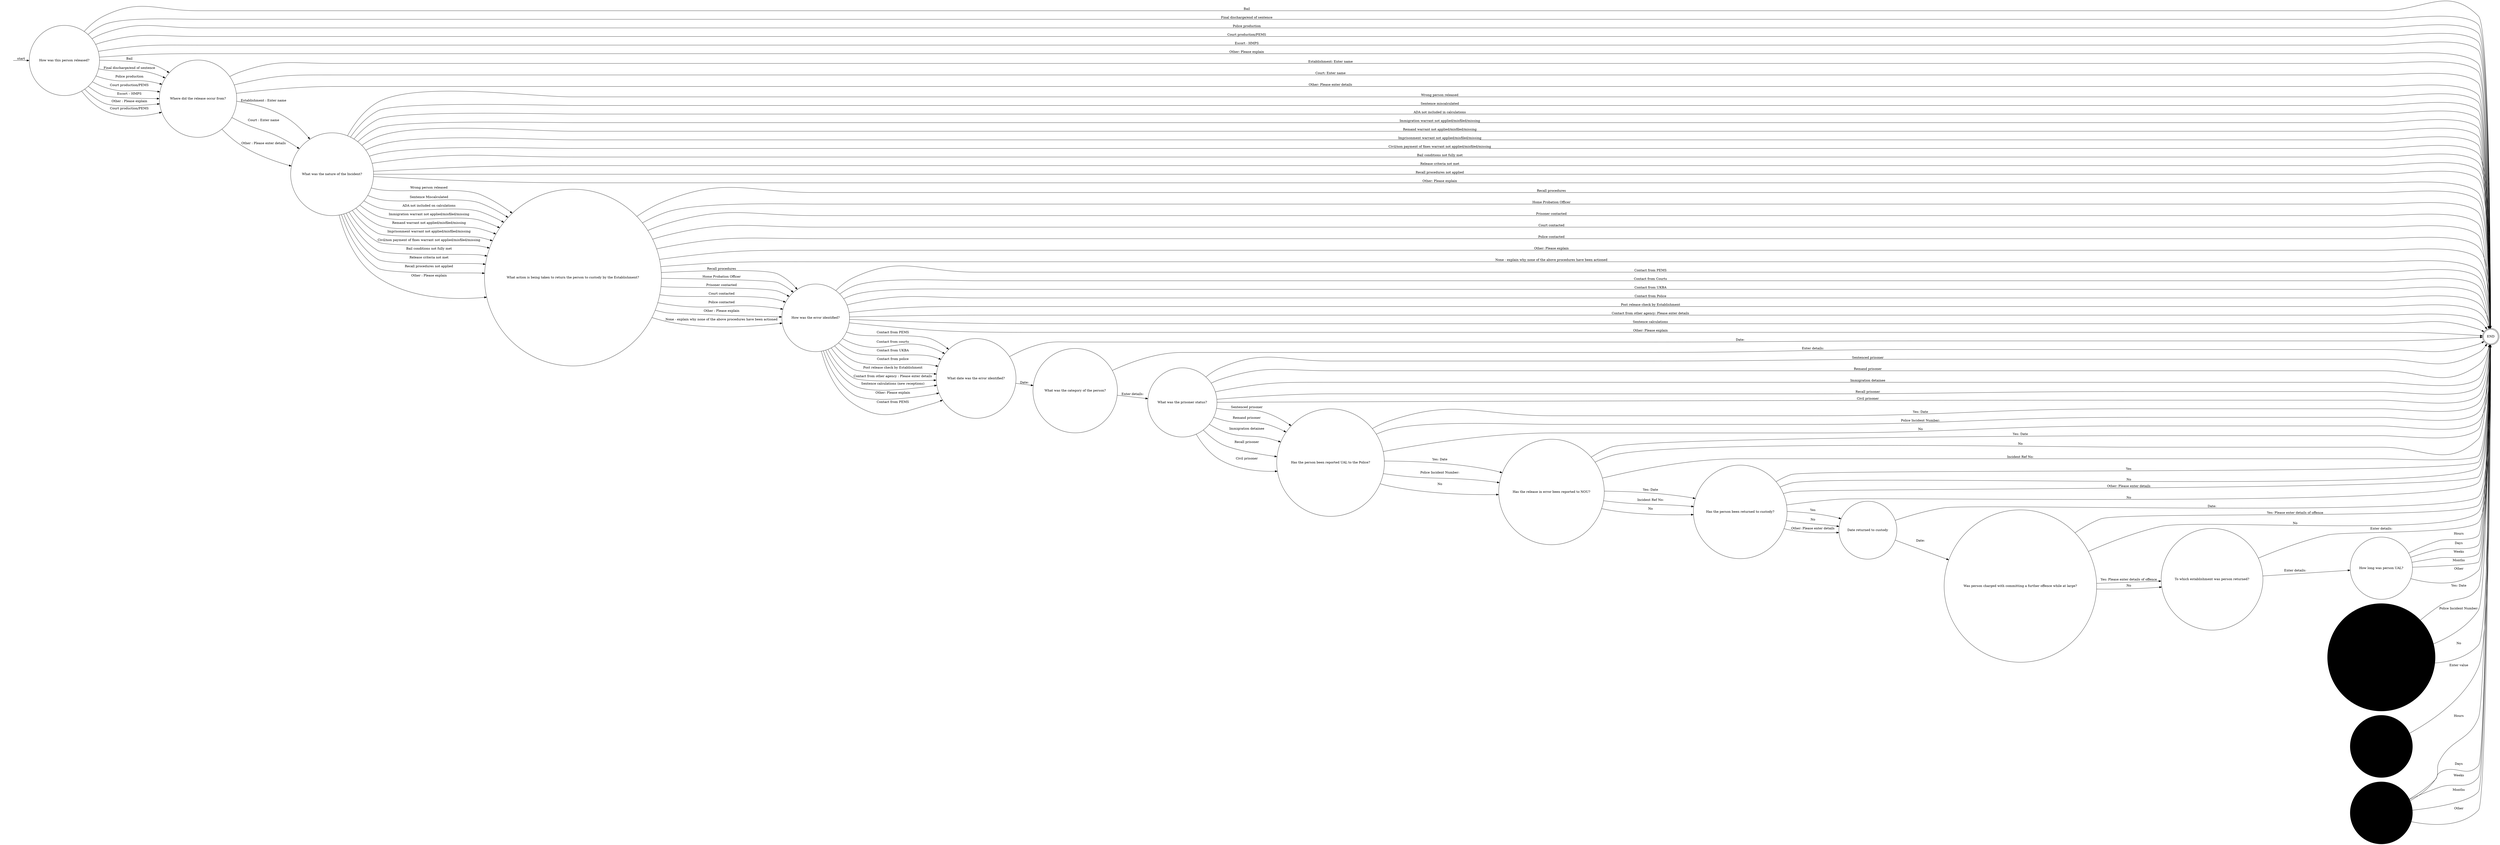 digraph RELEASED_IN_ERROR {  rankdir=LR;
  node [shape = circle];
  START_NODE [label="", shape=none];
  START_NODE -> 45179 [label = "start"];
  END_NODE [label="END", shape="doublecircle"];
  45179 [label = "How was this person released?"];
  45179 -> END_NODE [label = "Bail", style="filled", color="#DDD"];
  45179 -> END_NODE [label = "Final discharge/end of sentence", style="filled", color="#DDD"];
  45179 -> END_NODE [label = "Police production", style="filled", color="#DDD"];
  45179 -> END_NODE [label = "Court production/PEMS", style="filled", color="#DDD"];
  45179 -> END_NODE [label = "Escort - HMPS", style="filled", color="#DDD"];
  45179 -> END_NODE [label = "Other: Please explain", style="filled", color="#DDD"];
  45179 -> 45180 [label = "Bail"];
  45179 -> 45180 [label = "Final discharge/end of sentence"];
  45179 -> 45180 [label = "Police production"];
  45179 -> 45180 [label = "Court production/PEMS", style="filled", color="#DDD"];
  45179 -> 45180 [label = "Escort – HMPS"];
  45179 -> 45180 [label = "Other : Please explain"];
  45179 -> 45180 [label = "Court production/PEMS"];
  45180 [label = "Where did the release occur from?"];
  45180 -> END_NODE [label = "Establishment: Enter name", style="filled", color="#DDD"];
  45180 -> END_NODE [label = "Court: Enter name", style="filled", color="#DDD"];
  45180 -> END_NODE [label = "Other: Please enter details", style="filled", color="#DDD"];
  45180 -> 45181 [label = "Establishment : Enter name"];
  45180 -> 45181 [label = "Court : Enter name"];
  45180 -> 45181 [label = "Other : Please enter details"];
  45181 [label = "What was the nature of the Incident?"];
  45181 -> END_NODE [label = "Wrong person released", style="filled", color="#DDD"];
  45181 -> END_NODE [label = "Sentence miscalculated", style="filled", color="#DDD"];
  45181 -> END_NODE [label = "ADA not included in calculations", style="filled", color="#DDD"];
  45181 -> END_NODE [label = "Immigration warrant not applied/misfiled/missing", style="filled", color="#DDD"];
  45181 -> END_NODE [label = "Remand warrant not applied/misfiled/missing", style="filled", color="#DDD"];
  45181 -> END_NODE [label = "Imprisonment warrant not applied/misfiled/missing", style="filled", color="#DDD"];
  45181 -> END_NODE [label = "Civil/non payment of fines warrant not applied/misfiled/missing", style="filled", color="#DDD"];
  45181 -> END_NODE [label = "Bail conditions not fully met", style="filled", color="#DDD"];
  45181 -> END_NODE [label = "Release criteria not met", style="filled", color="#DDD"];
  45181 -> END_NODE [label = "Recall procedures not applied", style="filled", color="#DDD"];
  45181 -> END_NODE [label = "Other: Please explain", style="filled", color="#DDD"];
  45181 -> 45182 [label = "Wrong person released"];
  45181 -> 45182 [label = "Sentence Miscalculated"];
  45181 -> 45182 [label = "ADA not included on calculations"];
  45181 -> 45182 [label = "Immigration warrant not applied/misfiled/missing"];
  45181 -> 45182 [label = "Remand warrant not applied/misfiled/missing"];
  45181 -> 45182 [label = "Imprisonment warrant not applied/misfiled/missing"];
  45181 -> 45182 [label = "Civil/non payment of fines warrant not applied/misfiled/missing"];
  45181 -> 45182 [label = "Bail conditions not fully met"];
  45181 -> 45182 [label = "Release criteria not met"];
  45181 -> 45182 [label = "Recall procedures not applied"];
  45181 -> 45182 [label = "Other : Please explain"];
  45182 [label = "What action is being taken to return the person to custody by the Establishment?"];
  45182 -> END_NODE [label = "Recall procedures", style="filled", color="#DDD"];
  45182 -> END_NODE [label = "Home Probation Officer", style="filled", color="#DDD"];
  45182 -> END_NODE [label = "Prisoner contacted", style="filled", color="#DDD"];
  45182 -> END_NODE [label = "Court contacted", style="filled", color="#DDD"];
  45182 -> END_NODE [label = "Police contacted", style="filled", color="#DDD"];
  45182 -> END_NODE [label = "Other: Please explain", style="filled", color="#DDD"];
  45182 -> END_NODE [label = "None - explain why none of the above procedures have been actioned", style="filled", color="#DDD"];
  45182 -> 45183 [label = "Recall procedures"];
  45182 -> 45183 [label = "Home Probation Officer"];
  45182 -> 45183 [label = "Prisoner contacted"];
  45182 -> 45183 [label = "Court contacted"];
  45182 -> 45183 [label = "Police contacted"];
  45182 -> 45183 [label = "Other : Please explain"];
  45182 -> 45183 [label = "None - explain why none of the above procedures have been actioned"];
  45183 [label = "How was the error identified?"];
  45183 -> END_NODE [label = "Contact from PEMS", style="filled", color="#DDD"];
  45183 -> END_NODE [label = "Contact from Courts", style="filled", color="#DDD"];
  45183 -> END_NODE [label = "Contact from UKBA", style="filled", color="#DDD"];
  45183 -> END_NODE [label = "Contact from Police", style="filled", color="#DDD"];
  45183 -> END_NODE [label = "Post release check by Establishment", style="filled", color="#DDD"];
  45183 -> END_NODE [label = "Contact from other agency: Please enter details", style="filled", color="#DDD"];
  45183 -> END_NODE [label = "Sentence calculations", style="filled", color="#DDD"];
  45183 -> END_NODE [label = "Other: Please explain", style="filled", color="#DDD"];
  45183 -> 45184 [label = "Contact from PEMS", style="filled", color="#DDD"];
  45183 -> 45184 [label = "Contact from courts"];
  45183 -> 45184 [label = "Contact from UKBA"];
  45183 -> 45184 [label = "Contact from police"];
  45183 -> 45184 [label = "Post release check by Establishment"];
  45183 -> 45184 [label = "Contact from other agency : Please enter details"];
  45183 -> 45184 [label = "Sentence calculations (new receptions)"];
  45183 -> 45184 [label = "Other: Please explain"];
  45183 -> 45184 [label = "Contact from PEMS"];
  45184 [label = "What date was the error identified?"];
  45184 -> END_NODE [label = "Date:", style="filled", color="#DDD"];
  45184 -> 45185 [label = "Date:"];
  45185 [label = "What was the category of the person?"];
  45185 -> END_NODE [label = "Enter details:", style="filled", color="#DDD"];
  45185 -> 45186 [label = "Enter details:"];
  45186 [label = "What was the prisoner status?"];
  45186 -> END_NODE [label = "Sentenced prisoner", style="filled", color="#DDD"];
  45186 -> END_NODE [label = "Remand prisoner", style="filled", color="#DDD"];
  45186 -> END_NODE [label = "Immigration detainee", style="filled", color="#DDD"];
  45186 -> END_NODE [label = "Recall prisoner", style="filled", color="#DDD"];
  45186 -> END_NODE [label = "Civil prisoner", style="filled", color="#DDD"];
  45186 -> 45189 [label = "Sentenced prisoner"];
  45186 -> 45189 [label = "Remand prisoner"];
  45186 -> 45189 [label = "Immigration detainee"];
  45186 -> 45189 [label = "Recall prisoner"];
  45186 -> 45189 [label = "Civil prisoner"];
  45187 [label = "Has the person been reported UAL to the Police?", style="filled", color="#DDD"];
  45187 -> END_NODE [label = "Yes: Date", style="filled", color="#DDD"];
  45187 -> END_NODE [label = "Police Incident Number:", style="filled", color="#DDD"];
  45187 -> END_NODE [label = "No", style="filled", color="#DDD"];
  45188 [label = "Has the release in error been reported to NOU?"];
  45188 -> END_NODE [label = "Yes: Date", style="filled", color="#DDD"];
  45188 -> END_NODE [label = "No", style="filled", color="#DDD"];
  45188 -> END_NODE [label = "Incident Ref No:", style="filled", color="#DDD"];
  45188 -> 45190 [label = "Yes: Date"];
  45188 -> 45190 [label = "Incident Ref No:"];
  45188 -> 45190 [label = "No"];
  45189 [label = "Has the person been reported UAL to the Police?"];
  45189 -> END_NODE [label = "Yes: Date", style="filled", color="#DDD"];
  45189 -> END_NODE [label = "Police Incident Number:", style="filled", color="#DDD"];
  45189 -> END_NODE [label = "No", style="filled", color="#DDD"];
  45189 -> 45188 [label = "Yes: Date"];
  45189 -> 45188 [label = "Police Incident Number:"];
  45189 -> 45188 [label = "No"];
  45190 [label = "Has the person been returned to custody?"];
  45190 -> END_NODE [label = "Yes", style="filled", color="#DDD"];
  45190 -> END_NODE [label = "No", style="filled", color="#DDD"];
  45190 -> END_NODE [label = "Other: Please enter details", style="filled", color="#DDD"];
  45190 -> 45191 [label = "Yes"];
  45190 -> 45191 [label = "No", style="filled", color="#DDD"];
  45190 -> 45191 [label = "Other: Please enter details"];
  45190 -> END_NODE [label = "No"];
  45191 [label = "Date returned to custody"];
  45191 -> END_NODE [label = "Date:", style="filled", color="#DDD"];
  45191 -> 45192 [label = "Date:"];
  45192 [label = "Was person charged with committing a further offence while at large?"];
  45192 -> END_NODE [label = "Yes: Please enter details of offence", style="filled", color="#DDD"];
  45192 -> END_NODE [label = "No", style="filled", color="#DDD"];
  45192 -> 45193 [label = "Yes: Please enter details of offence"];
  45192 -> 45193 [label = "No"];
  45193 [label = "To which establishment was person returned?"];
  45193 -> END_NODE [label = "Enter details:", style="filled", color="#DDD"];
  45193 -> 45235 [label = "Enter details:"];
  45194 [label = "How long was person UAL?", style="filled", color="#DDD"];
  45194 -> END_NODE [label = "Enter value", style="filled", color="#DDD"];
  45195 [label = "How long was person UAL?", style="filled", color="#DDD"];
  45195 -> END_NODE [label = "Hours", style="filled", color="#DDD"];
  45195 -> END_NODE [label = "Days", style="filled", color="#DDD"];
  45195 -> END_NODE [label = "Weeks", style="filled", color="#DDD"];
  45195 -> END_NODE [label = "Months", style="filled", color="#DDD"];
  45195 -> END_NODE [label = "Other", style="filled", color="#DDD"];
  45235 [label = "How long was person UAL?"];
  45235 -> END_NODE [label = "Hours"];
  45235 -> END_NODE [label = "Days"];
  45235 -> END_NODE [label = "Weeks"];
  45235 -> END_NODE [label = "Months"];
  45235 -> END_NODE [label = "Other"];
}
